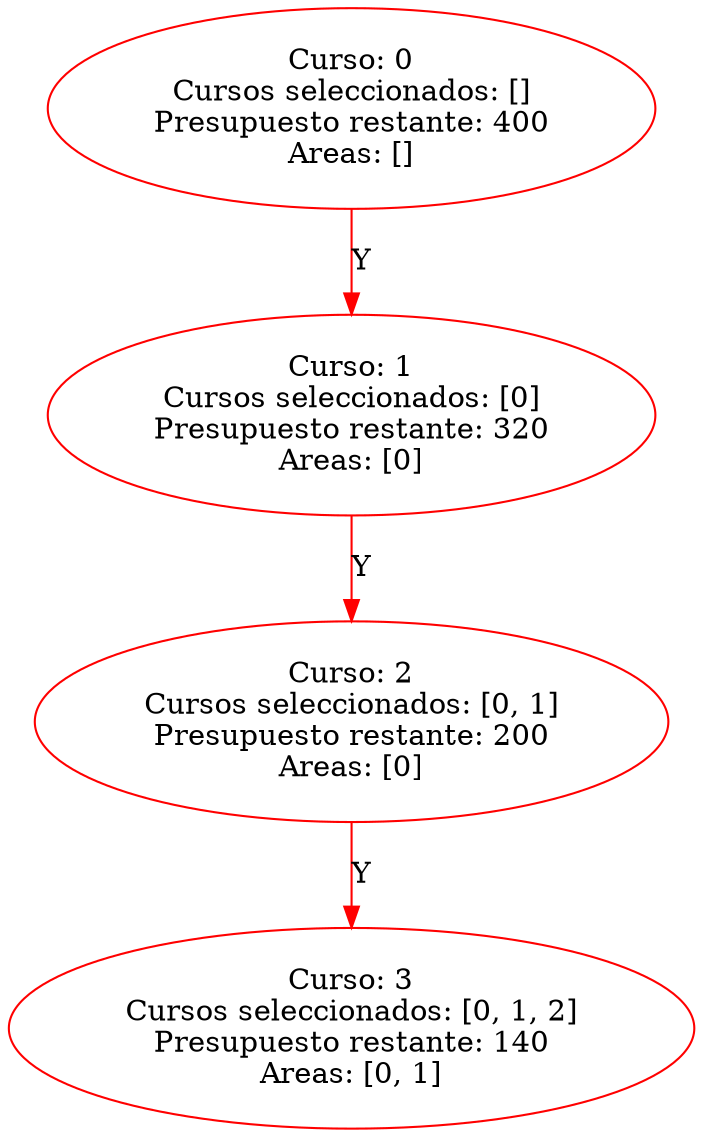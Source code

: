 strict digraph G {
  1 [ color="red" label="Curso: 0
Cursos seleccionados: []
Presupuesto restante: 400
Areas: []" ];
  2 [ color="red" label="Curso: 3
Cursos seleccionados: [0, 1, 2]
Presupuesto restante: 140
Areas: [0, 1]" ];
  3 [ color="red" label="Curso: 2
Cursos seleccionados: [0, 1]
Presupuesto restante: 200
Areas: [0]" ];
  4 [ color="red" label="Curso: 1
Cursos seleccionados: [0]
Presupuesto restante: 320
Areas: [0]" ];
  3 -> 2 [ color="red" label="Y" ];
  4 -> 3 [ color="red" label="Y" ];
  1 -> 4 [ color="red" label="Y" ];
}
